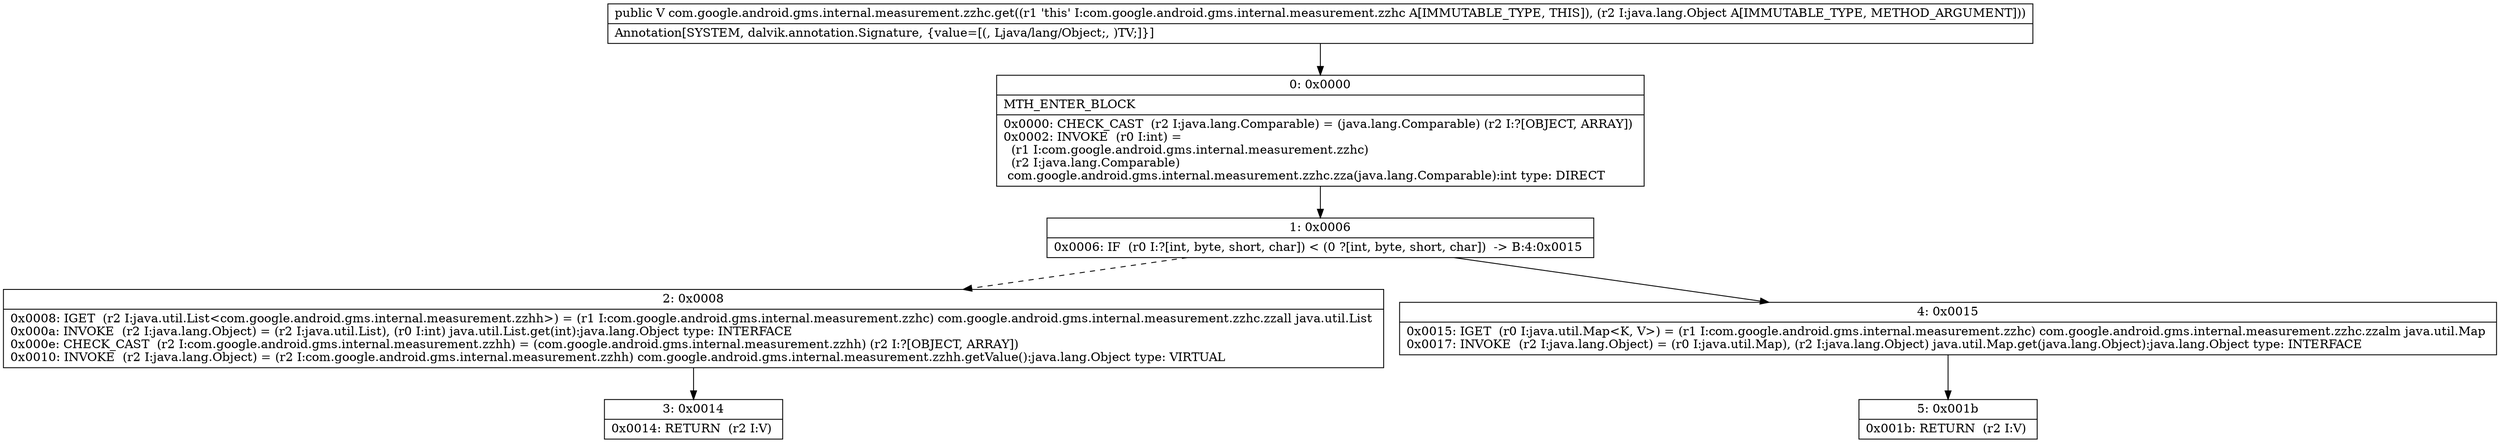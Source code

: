 digraph "CFG forcom.google.android.gms.internal.measurement.zzhc.get(Ljava\/lang\/Object;)Ljava\/lang\/Object;" {
Node_0 [shape=record,label="{0\:\ 0x0000|MTH_ENTER_BLOCK\l|0x0000: CHECK_CAST  (r2 I:java.lang.Comparable) = (java.lang.Comparable) (r2 I:?[OBJECT, ARRAY]) \l0x0002: INVOKE  (r0 I:int) = \l  (r1 I:com.google.android.gms.internal.measurement.zzhc)\l  (r2 I:java.lang.Comparable)\l com.google.android.gms.internal.measurement.zzhc.zza(java.lang.Comparable):int type: DIRECT \l}"];
Node_1 [shape=record,label="{1\:\ 0x0006|0x0006: IF  (r0 I:?[int, byte, short, char]) \< (0 ?[int, byte, short, char])  \-\> B:4:0x0015 \l}"];
Node_2 [shape=record,label="{2\:\ 0x0008|0x0008: IGET  (r2 I:java.util.List\<com.google.android.gms.internal.measurement.zzhh\>) = (r1 I:com.google.android.gms.internal.measurement.zzhc) com.google.android.gms.internal.measurement.zzhc.zzall java.util.List \l0x000a: INVOKE  (r2 I:java.lang.Object) = (r2 I:java.util.List), (r0 I:int) java.util.List.get(int):java.lang.Object type: INTERFACE \l0x000e: CHECK_CAST  (r2 I:com.google.android.gms.internal.measurement.zzhh) = (com.google.android.gms.internal.measurement.zzhh) (r2 I:?[OBJECT, ARRAY]) \l0x0010: INVOKE  (r2 I:java.lang.Object) = (r2 I:com.google.android.gms.internal.measurement.zzhh) com.google.android.gms.internal.measurement.zzhh.getValue():java.lang.Object type: VIRTUAL \l}"];
Node_3 [shape=record,label="{3\:\ 0x0014|0x0014: RETURN  (r2 I:V) \l}"];
Node_4 [shape=record,label="{4\:\ 0x0015|0x0015: IGET  (r0 I:java.util.Map\<K, V\>) = (r1 I:com.google.android.gms.internal.measurement.zzhc) com.google.android.gms.internal.measurement.zzhc.zzalm java.util.Map \l0x0017: INVOKE  (r2 I:java.lang.Object) = (r0 I:java.util.Map), (r2 I:java.lang.Object) java.util.Map.get(java.lang.Object):java.lang.Object type: INTERFACE \l}"];
Node_5 [shape=record,label="{5\:\ 0x001b|0x001b: RETURN  (r2 I:V) \l}"];
MethodNode[shape=record,label="{public V com.google.android.gms.internal.measurement.zzhc.get((r1 'this' I:com.google.android.gms.internal.measurement.zzhc A[IMMUTABLE_TYPE, THIS]), (r2 I:java.lang.Object A[IMMUTABLE_TYPE, METHOD_ARGUMENT]))  | Annotation[SYSTEM, dalvik.annotation.Signature, \{value=[(, Ljava\/lang\/Object;, )TV;]\}]\l}"];
MethodNode -> Node_0;
Node_0 -> Node_1;
Node_1 -> Node_2[style=dashed];
Node_1 -> Node_4;
Node_2 -> Node_3;
Node_4 -> Node_5;
}


